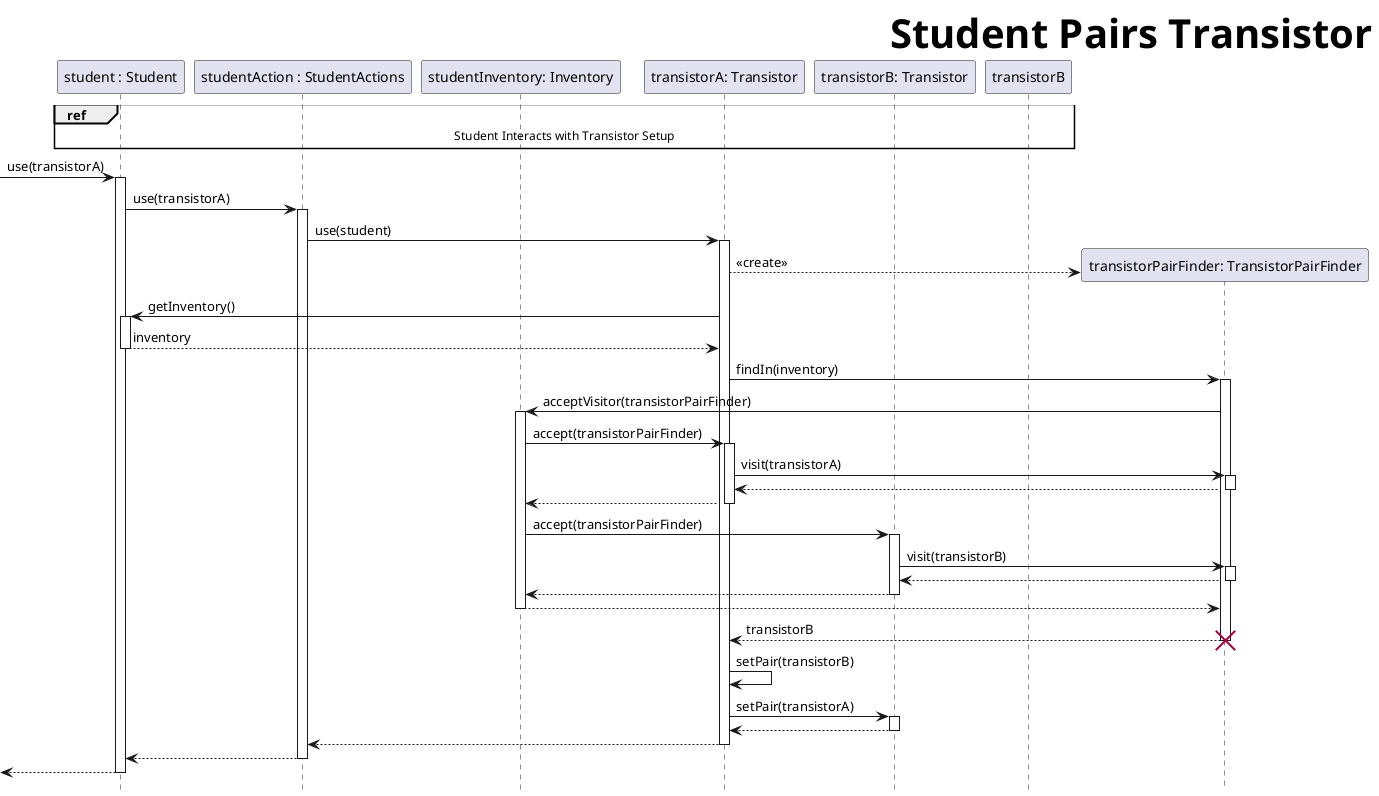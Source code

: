 @startuml StudentPairsTransistor
skinparam headerFontSize 40
skinparam HeaderFontColor #000000
skinparam HeaderFontStyle bold
header Student Pairs Transistor
hide footbox

participant student as "student : Student"
participant actions as "studentAction : StudentActions"
participant inv as "studentInventory: Inventory"
participant t1 as "transistorA: Transistor"
participant t2 as "transistorB: Transistor"

ref over student, transistorB: Student Interacts with Transistor Setup

-> student ++ : use(transistorA)
student -> actions ++ : use(transistorA)
actions -> t1 ++ : use(student)
' itt a konstruktorba be kene adnia sajat magat, hogy ne azt talalja majd meg
create tFinder as "transistorPairFinder: TransistorPairFinder"
t1 --> tFinder: <<create>>

t1 -> student++: getInventory()
return inventory

' lil visiting around dx...
t1 -> tFinder++: findIn(inventory)
    tFinder -> inv++:acceptVisitor(transistorPairFinder)  
        inv -> t1++:accept(transistorPairFinder)
        t1->tFinder++:visit(transistorA)
        return
        return

        inv -> t2++:accept(transistorPairFinder)
        t2 ->tFinder++:visit(transistorB)
        return
        return
    return
return transistorB
destroy tFinder

t1 -> t1: setPair(transistorB)

t1 -> t2++: setPair(transistorA)
return

return
return
return

@enduml
